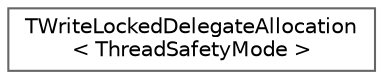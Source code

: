 digraph "Graphical Class Hierarchy"
{
 // INTERACTIVE_SVG=YES
 // LATEX_PDF_SIZE
  bgcolor="transparent";
  edge [fontname=Helvetica,fontsize=10,labelfontname=Helvetica,labelfontsize=10];
  node [fontname=Helvetica,fontsize=10,shape=box,height=0.2,width=0.4];
  rankdir="LR";
  Node0 [id="Node000000",label="TWriteLockedDelegateAllocation\l\< ThreadSafetyMode \>",height=0.2,width=0.4,color="grey40", fillcolor="white", style="filled",URL="$db/d94/structTWriteLockedDelegateAllocation.html",tooltip=" "];
}
